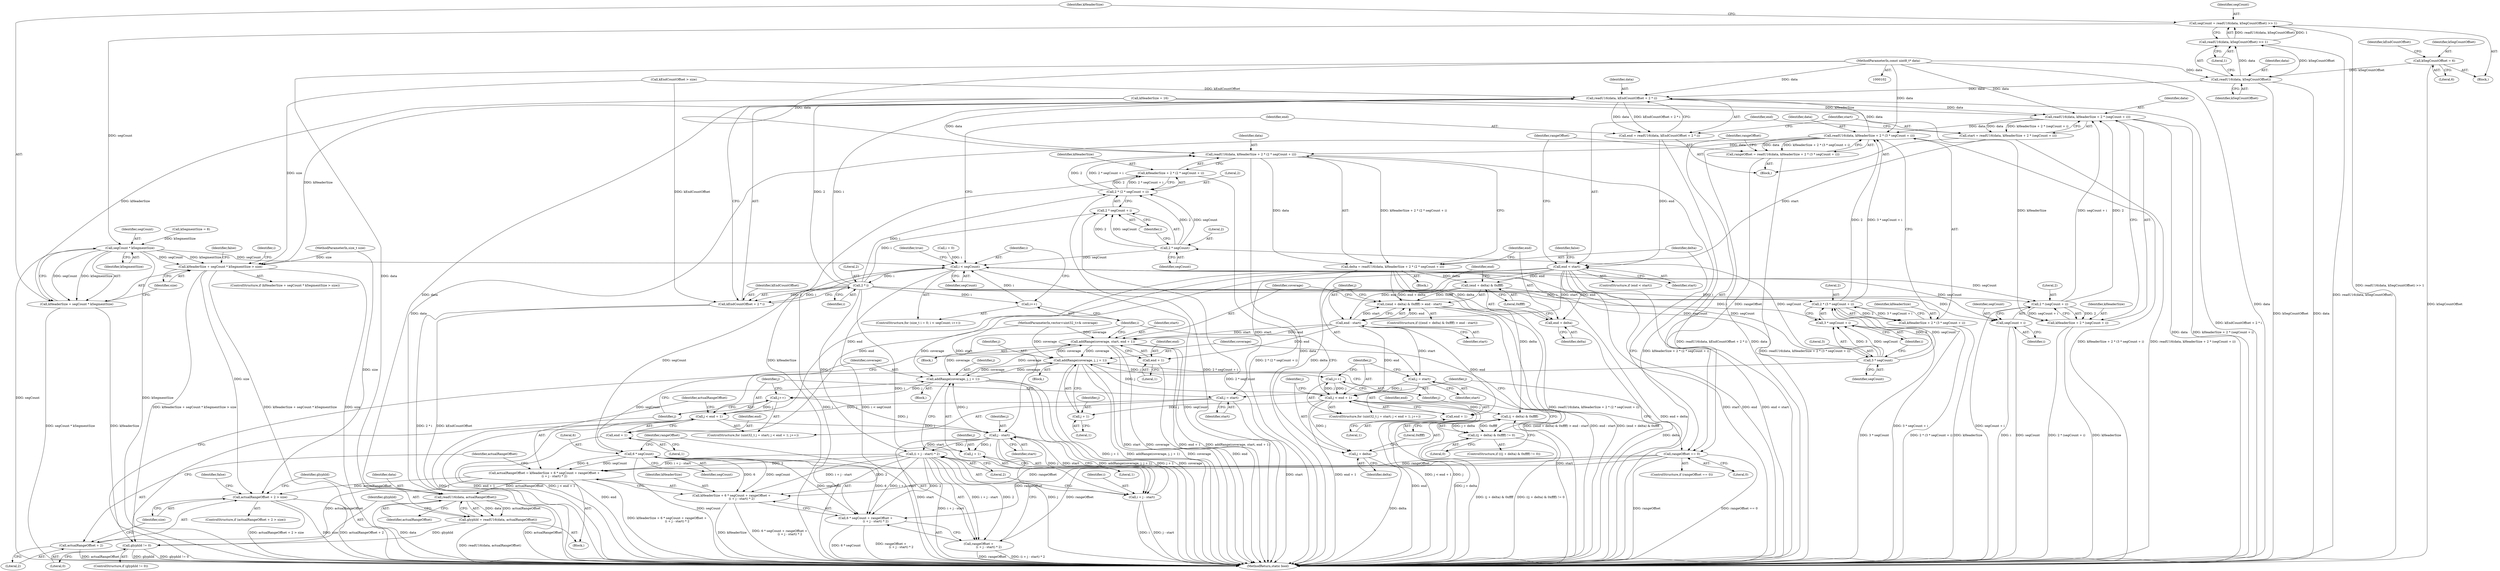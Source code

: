 digraph "0_Android_ca8ac8acdad662230ae37998c6c4091bb39402b6_1@API" {
"1000131" [label="(Call,segCount = readU16(data, kSegCountOffset) >> 1)"];
"1000133" [label="(Call,readU16(data, kSegCountOffset) >> 1)"];
"1000134" [label="(Call,readU16(data, kSegCountOffset))"];
"1000104" [label="(MethodParameterIn,const uint8_t* data)"];
"1000108" [label="(Call,kSegCountOffset = 6)"];
"1000142" [label="(Call,segCount * kSegmentSize)"];
"1000139" [label="(Call,kHeaderSize + segCount * kSegmentSize > size)"];
"1000303" [label="(Call,actualRangeOffset + 2 > size)"];
"1000140" [label="(Call,kHeaderSize + segCount * kSegmentSize)"];
"1000154" [label="(Call,i < segCount)"];
"1000167" [label="(Call,2 * i)"];
"1000157" [label="(Call,i++)"];
"1000163" [label="(Call,readU16(data, kEndCountOffset + 2 * i))"];
"1000161" [label="(Call,end = readU16(data, kEndCountOffset + 2 * i))"];
"1000183" [label="(Call,end < start)"];
"1000224" [label="(Call,(end + delta) & 0xffff)"];
"1000223" [label="(Call,((end + delta) & 0xffff) > end - start)"];
"1000225" [label="(Call,end + delta)"];
"1000229" [label="(Call,end - start)"];
"1000233" [label="(Call,addRange(coverage, start, end + 1))"];
"1000263" [label="(Call,addRange(coverage, j, j + 1))"];
"1000251" [label="(Call,j++)"];
"1000246" [label="(Call,j < end + 1)"];
"1000256" [label="(Call,(j + delta) & 0xffff)"];
"1000255" [label="(Call,((j + delta) & 0xffff) != 0)"];
"1000257" [label="(Call,j + delta)"];
"1000266" [label="(Call,j + 1)"];
"1000322" [label="(Call,addRange(coverage, j, j + 1))"];
"1000281" [label="(Call,j++)"];
"1000276" [label="(Call,j < end + 1)"];
"1000298" [label="(Call,j - start)"];
"1000295" [label="(Call,(i + j - start) * 2)"];
"1000285" [label="(Call,actualRangeOffset = kHeaderSize + 6 * segCount + rangeOffset +\n                     (i + j - start) * 2)"];
"1000304" [label="(Call,actualRangeOffset + 2)"];
"1000314" [label="(Call,readU16(data, actualRangeOffset))"];
"1000312" [label="(Call,glyphId = readU16(data, actualRangeOffset))"];
"1000318" [label="(Call,glyphId != 0)"];
"1000287" [label="(Call,kHeaderSize + 6 * segCount + rangeOffset +\n                     (i + j - start) * 2)"];
"1000289" [label="(Call,6 * segCount + rangeOffset +\n                     (i + j - start) * 2)"];
"1000293" [label="(Call,rangeOffset +\n                     (i + j - start) * 2)"];
"1000296" [label="(Call,i + j - start)"];
"1000325" [label="(Call,j + 1)"];
"1000236" [label="(Call,end + 1)"];
"1000243" [label="(Call,j = start)"];
"1000248" [label="(Call,end + 1)"];
"1000273" [label="(Call,j = start)"];
"1000278" [label="(Call,end + 1)"];
"1000173" [label="(Call,readU16(data, kHeaderSize + 2 * (segCount + i)))"];
"1000171" [label="(Call,start = readU16(data, kHeaderSize + 2 * (segCount + i)))"];
"1000192" [label="(Call,readU16(data, kHeaderSize + 2 * (3 * segCount + i)))"];
"1000190" [label="(Call,rangeOffset = readU16(data, kHeaderSize + 2 * (3 * segCount + i)))"];
"1000204" [label="(Call,rangeOffset == 0)"];
"1000211" [label="(Call,readU16(data, kHeaderSize + 2 * (2 * segCount + i)))"];
"1000209" [label="(Call,delta = readU16(data, kHeaderSize + 2 * (2 * segCount + i)))"];
"1000165" [label="(Call,kEndCountOffset + 2 * i)"];
"1000177" [label="(Call,2 * (segCount + i))"];
"1000175" [label="(Call,kHeaderSize + 2 * (segCount + i))"];
"1000179" [label="(Call,segCount + i)"];
"1000196" [label="(Call,2 * (3 * segCount + i))"];
"1000194" [label="(Call,kHeaderSize + 2 * (3 * segCount + i))"];
"1000198" [label="(Call,3 * segCount + i)"];
"1000215" [label="(Call,2 * (2 * segCount + i))"];
"1000213" [label="(Call,kHeaderSize + 2 * (2 * segCount + i))"];
"1000217" [label="(Call,2 * segCount + i)"];
"1000199" [label="(Call,3 * segCount)"];
"1000218" [label="(Call,2 * segCount)"];
"1000290" [label="(Call,6 * segCount)"];
"1000224" [label="(Call,(end + delta) & 0xffff)"];
"1000133" [label="(Call,readU16(data, kSegCountOffset) >> 1)"];
"1000227" [label="(Identifier,delta)"];
"1000283" [label="(Block,)"];
"1000204" [label="(Call,rangeOffset == 0)"];
"1000124" [label="(Call,kEndCountOffset > size)"];
"1000177" [label="(Call,2 * (segCount + i))"];
"1000241" [label="(ControlStructure,for (uint32_t j = start; j < end + 1; j++))"];
"1000226" [label="(Identifier,end)"];
"1000275" [label="(Identifier,start)"];
"1000137" [label="(Literal,1)"];
"1000279" [label="(Identifier,end)"];
"1000277" [label="(Identifier,j)"];
"1000134" [label="(Call,readU16(data, kSegCountOffset))"];
"1000252" [label="(Identifier,j)"];
"1000203" [label="(ControlStructure,if (rangeOffset == 0))"];
"1000264" [label="(Identifier,coverage)"];
"1000166" [label="(Identifier,kEndCountOffset)"];
"1000257" [label="(Call,j + delta)"];
"1000250" [label="(Literal,1)"];
"1000183" [label="(Call,end < start)"];
"1000201" [label="(Identifier,segCount)"];
"1000302" [label="(ControlStructure,if (actualRangeOffset + 2 > size))"];
"1000213" [label="(Call,kHeaderSize + 2 * (2 * segCount + i))"];
"1000233" [label="(Call,addRange(coverage, start, end + 1))"];
"1000301" [label="(Literal,2)"];
"1000135" [label="(Identifier,data)"];
"1000139" [label="(Call,kHeaderSize + segCount * kSegmentSize > size)"];
"1000260" [label="(Literal,0xffff)"];
"1000175" [label="(Call,kHeaderSize + 2 * (segCount + i))"];
"1000298" [label="(Call,j - start)"];
"1000180" [label="(Identifier,segCount)"];
"1000312" [label="(Call,glyphId = readU16(data, actualRangeOffset))"];
"1000297" [label="(Identifier,i)"];
"1000109" [label="(Identifier,kSegCountOffset)"];
"1000132" [label="(Identifier,segCount)"];
"1000268" [label="(Literal,1)"];
"1000325" [label="(Call,j + 1)"];
"1000225" [label="(Call,end + delta)"];
"1000188" [label="(Identifier,false)"];
"1000172" [label="(Identifier,start)"];
"1000246" [label="(Call,j < end + 1)"];
"1000179" [label="(Call,segCount + i)"];
"1000322" [label="(Call,addRange(coverage, j, j + 1))"];
"1000181" [label="(Identifier,i)"];
"1000131" [label="(Call,segCount = readU16(data, kSegCountOffset) >> 1)"];
"1000222" [label="(ControlStructure,if (((end + delta) & 0xffff) > end - start))"];
"1000316" [label="(Identifier,actualRangeOffset)"];
"1000185" [label="(Identifier,start)"];
"1000199" [label="(Call,3 * segCount)"];
"1000165" [label="(Call,kEndCountOffset + 2 * i)"];
"1000209" [label="(Call,delta = readU16(data, kHeaderSize + 2 * (2 * segCount + i)))"];
"1000173" [label="(Call,readU16(data, kHeaderSize + 2 * (segCount + i)))"];
"1000116" [label="(Call,kHeaderSize = 16)"];
"1000258" [label="(Identifier,j)"];
"1000330" [label="(MethodReturn,static bool)"];
"1000299" [label="(Identifier,j)"];
"1000194" [label="(Call,kHeaderSize + 2 * (3 * segCount + i))"];
"1000265" [label="(Identifier,j)"];
"1000329" [label="(Identifier,true)"];
"1000168" [label="(Literal,2)"];
"1000324" [label="(Identifier,j)"];
"1000286" [label="(Identifier,actualRangeOffset)"];
"1000152" [label="(Identifier,i)"];
"1000212" [label="(Identifier,data)"];
"1000230" [label="(Identifier,end)"];
"1000159" [label="(Block,)"];
"1000191" [label="(Identifier,rangeOffset)"];
"1000198" [label="(Call,3 * segCount + i)"];
"1000140" [label="(Call,kHeaderSize + segCount * kSegmentSize)"];
"1000120" [label="(Call,kSegmentSize = 8)"];
"1000105" [label="(MethodParameterIn,size_t size)"];
"1000162" [label="(Identifier,end)"];
"1000261" [label="(Literal,0)"];
"1000217" [label="(Call,2 * segCount + i)"];
"1000327" [label="(Literal,1)"];
"1000138" [label="(ControlStructure,if (kHeaderSize + segCount * kSegmentSize > size))"];
"1000157" [label="(Call,i++)"];
"1000144" [label="(Identifier,kSegmentSize)"];
"1000229" [label="(Call,end - start)"];
"1000259" [label="(Identifier,delta)"];
"1000235" [label="(Identifier,start)"];
"1000323" [label="(Identifier,coverage)"];
"1000306" [label="(Literal,2)"];
"1000326" [label="(Identifier,j)"];
"1000245" [label="(Identifier,start)"];
"1000282" [label="(Identifier,j)"];
"1000148" [label="(Identifier,false)"];
"1000228" [label="(Literal,0xffff)"];
"1000300" [label="(Identifier,start)"];
"1000303" [label="(Call,actualRangeOffset + 2 > size)"];
"1000287" [label="(Call,kHeaderSize + 6 * segCount + rangeOffset +\n                     (i + j - start) * 2)"];
"1000232" [label="(Block,)"];
"1000154" [label="(Call,i < segCount)"];
"1000305" [label="(Identifier,actualRangeOffset)"];
"1000216" [label="(Literal,2)"];
"1000104" [label="(MethodParameterIn,const uint8_t* data)"];
"1000151" [label="(Call,i = 0)"];
"1000169" [label="(Identifier,i)"];
"1000263" [label="(Call,addRange(coverage, j, j + 1))"];
"1000143" [label="(Identifier,segCount)"];
"1000190" [label="(Call,rangeOffset = readU16(data, kHeaderSize + 2 * (3 * segCount + i)))"];
"1000161" [label="(Call,end = readU16(data, kEndCountOffset + 2 * i))"];
"1000267" [label="(Identifier,j)"];
"1000254" [label="(ControlStructure,if (((j + delta) & 0xffff) != 0))"];
"1000285" [label="(Call,actualRangeOffset = kHeaderSize + 6 * segCount + rangeOffset +\n                     (i + j - start) * 2)"];
"1000291" [label="(Literal,6)"];
"1000141" [label="(Identifier,kHeaderSize)"];
"1000200" [label="(Literal,3)"];
"1000184" [label="(Identifier,end)"];
"1000195" [label="(Identifier,kHeaderSize)"];
"1000314" [label="(Call,readU16(data, actualRangeOffset))"];
"1000155" [label="(Identifier,i)"];
"1000142" [label="(Call,segCount * kSegmentSize)"];
"1000292" [label="(Identifier,segCount)"];
"1000110" [label="(Literal,6)"];
"1000266" [label="(Call,j + 1)"];
"1000211" [label="(Call,readU16(data, kHeaderSize + 2 * (2 * segCount + i)))"];
"1000315" [label="(Identifier,data)"];
"1000234" [label="(Identifier,coverage)"];
"1000108" [label="(Call,kSegCountOffset = 6)"];
"1000197" [label="(Literal,2)"];
"1000248" [label="(Call,end + 1)"];
"1000244" [label="(Identifier,j)"];
"1000318" [label="(Call,glyphId != 0)"];
"1000176" [label="(Identifier,kHeaderSize)"];
"1000290" [label="(Call,6 * segCount)"];
"1000158" [label="(Identifier,i)"];
"1000196" [label="(Call,2 * (3 * segCount + i))"];
"1000271" [label="(ControlStructure,for (uint32_t j = start; j < end + 1; j++))"];
"1000163" [label="(Call,readU16(data, kEndCountOffset + 2 * i))"];
"1000149" [label="(ControlStructure,for (size_t i = 0; i < segCount; i++))"];
"1000238" [label="(Literal,1)"];
"1000293" [label="(Call,rangeOffset +\n                     (i + j - start) * 2)"];
"1000223" [label="(Call,((end + delta) & 0xffff) > end - start)"];
"1000304" [label="(Call,actualRangeOffset + 2)"];
"1000193" [label="(Identifier,data)"];
"1000276" [label="(Call,j < end + 1)"];
"1000207" [label="(Block,)"];
"1000262" [label="(Block,)"];
"1000320" [label="(Literal,0)"];
"1000255" [label="(Call,((j + delta) & 0xffff) != 0)"];
"1000294" [label="(Identifier,rangeOffset)"];
"1000288" [label="(Identifier,kHeaderSize)"];
"1000192" [label="(Call,readU16(data, kHeaderSize + 2 * (3 * segCount + i)))"];
"1000289" [label="(Call,6 * segCount + rangeOffset +\n                     (i + j - start) * 2)"];
"1000156" [label="(Identifier,segCount)"];
"1000280" [label="(Literal,1)"];
"1000321" [label="(Block,)"];
"1000220" [label="(Identifier,segCount)"];
"1000313" [label="(Identifier,glyphId)"];
"1000218" [label="(Call,2 * segCount)"];
"1000210" [label="(Identifier,delta)"];
"1000295" [label="(Call,(i + j - start) * 2)"];
"1000296" [label="(Call,i + j - start)"];
"1000247" [label="(Identifier,j)"];
"1000164" [label="(Identifier,data)"];
"1000182" [label="(ControlStructure,if (end < start))"];
"1000174" [label="(Identifier,data)"];
"1000251" [label="(Call,j++)"];
"1000256" [label="(Call,(j + delta) & 0xffff)"];
"1000219" [label="(Literal,2)"];
"1000145" [label="(Identifier,size)"];
"1000171" [label="(Call,start = readU16(data, kHeaderSize + 2 * (segCount + i)))"];
"1000214" [label="(Identifier,kHeaderSize)"];
"1000178" [label="(Literal,2)"];
"1000281" [label="(Call,j++)"];
"1000205" [label="(Identifier,rangeOffset)"];
"1000236" [label="(Call,end + 1)"];
"1000249" [label="(Identifier,end)"];
"1000103" [label="(MethodParameterIn,vector<uint32_t>& coverage)"];
"1000106" [label="(Block,)"];
"1000273" [label="(Call,j = start)"];
"1000231" [label="(Identifier,start)"];
"1000221" [label="(Identifier,i)"];
"1000215" [label="(Call,2 * (2 * segCount + i))"];
"1000237" [label="(Identifier,end)"];
"1000206" [label="(Literal,0)"];
"1000319" [label="(Identifier,glyphId)"];
"1000113" [label="(Identifier,kEndCountOffset)"];
"1000243" [label="(Call,j = start)"];
"1000317" [label="(ControlStructure,if (glyphId != 0))"];
"1000278" [label="(Call,end + 1)"];
"1000307" [label="(Identifier,size)"];
"1000202" [label="(Identifier,i)"];
"1000167" [label="(Call,2 * i)"];
"1000274" [label="(Identifier,j)"];
"1000310" [label="(Identifier,false)"];
"1000136" [label="(Identifier,kSegCountOffset)"];
"1000131" -> "1000106"  [label="AST: "];
"1000131" -> "1000133"  [label="CFG: "];
"1000132" -> "1000131"  [label="AST: "];
"1000133" -> "1000131"  [label="AST: "];
"1000141" -> "1000131"  [label="CFG: "];
"1000131" -> "1000330"  [label="DDG: readU16(data, kSegCountOffset) >> 1"];
"1000133" -> "1000131"  [label="DDG: readU16(data, kSegCountOffset)"];
"1000133" -> "1000131"  [label="DDG: 1"];
"1000131" -> "1000142"  [label="DDG: segCount"];
"1000133" -> "1000137"  [label="CFG: "];
"1000134" -> "1000133"  [label="AST: "];
"1000137" -> "1000133"  [label="AST: "];
"1000133" -> "1000330"  [label="DDG: readU16(data, kSegCountOffset)"];
"1000134" -> "1000133"  [label="DDG: data"];
"1000134" -> "1000133"  [label="DDG: kSegCountOffset"];
"1000134" -> "1000136"  [label="CFG: "];
"1000135" -> "1000134"  [label="AST: "];
"1000136" -> "1000134"  [label="AST: "];
"1000137" -> "1000134"  [label="CFG: "];
"1000134" -> "1000330"  [label="DDG: data"];
"1000134" -> "1000330"  [label="DDG: kSegCountOffset"];
"1000104" -> "1000134"  [label="DDG: data"];
"1000108" -> "1000134"  [label="DDG: kSegCountOffset"];
"1000134" -> "1000163"  [label="DDG: data"];
"1000104" -> "1000102"  [label="AST: "];
"1000104" -> "1000330"  [label="DDG: data"];
"1000104" -> "1000163"  [label="DDG: data"];
"1000104" -> "1000173"  [label="DDG: data"];
"1000104" -> "1000192"  [label="DDG: data"];
"1000104" -> "1000211"  [label="DDG: data"];
"1000104" -> "1000314"  [label="DDG: data"];
"1000108" -> "1000106"  [label="AST: "];
"1000108" -> "1000110"  [label="CFG: "];
"1000109" -> "1000108"  [label="AST: "];
"1000110" -> "1000108"  [label="AST: "];
"1000113" -> "1000108"  [label="CFG: "];
"1000108" -> "1000330"  [label="DDG: kSegCountOffset"];
"1000142" -> "1000140"  [label="AST: "];
"1000142" -> "1000144"  [label="CFG: "];
"1000143" -> "1000142"  [label="AST: "];
"1000144" -> "1000142"  [label="AST: "];
"1000140" -> "1000142"  [label="CFG: "];
"1000142" -> "1000330"  [label="DDG: kSegmentSize"];
"1000142" -> "1000330"  [label="DDG: segCount"];
"1000142" -> "1000139"  [label="DDG: segCount"];
"1000142" -> "1000139"  [label="DDG: kSegmentSize"];
"1000142" -> "1000140"  [label="DDG: segCount"];
"1000142" -> "1000140"  [label="DDG: kSegmentSize"];
"1000120" -> "1000142"  [label="DDG: kSegmentSize"];
"1000142" -> "1000154"  [label="DDG: segCount"];
"1000139" -> "1000138"  [label="AST: "];
"1000139" -> "1000145"  [label="CFG: "];
"1000140" -> "1000139"  [label="AST: "];
"1000145" -> "1000139"  [label="AST: "];
"1000148" -> "1000139"  [label="CFG: "];
"1000152" -> "1000139"  [label="CFG: "];
"1000139" -> "1000330"  [label="DDG: kHeaderSize + segCount * kSegmentSize > size"];
"1000139" -> "1000330"  [label="DDG: kHeaderSize + segCount * kSegmentSize"];
"1000139" -> "1000330"  [label="DDG: size"];
"1000116" -> "1000139"  [label="DDG: kHeaderSize"];
"1000124" -> "1000139"  [label="DDG: size"];
"1000105" -> "1000139"  [label="DDG: size"];
"1000139" -> "1000303"  [label="DDG: size"];
"1000303" -> "1000302"  [label="AST: "];
"1000303" -> "1000307"  [label="CFG: "];
"1000304" -> "1000303"  [label="AST: "];
"1000307" -> "1000303"  [label="AST: "];
"1000310" -> "1000303"  [label="CFG: "];
"1000313" -> "1000303"  [label="CFG: "];
"1000303" -> "1000330"  [label="DDG: actualRangeOffset + 2"];
"1000303" -> "1000330"  [label="DDG: actualRangeOffset + 2 > size"];
"1000303" -> "1000330"  [label="DDG: size"];
"1000285" -> "1000303"  [label="DDG: actualRangeOffset"];
"1000105" -> "1000303"  [label="DDG: size"];
"1000141" -> "1000140"  [label="AST: "];
"1000145" -> "1000140"  [label="CFG: "];
"1000140" -> "1000330"  [label="DDG: segCount * kSegmentSize"];
"1000140" -> "1000330"  [label="DDG: kHeaderSize"];
"1000116" -> "1000140"  [label="DDG: kHeaderSize"];
"1000154" -> "1000149"  [label="AST: "];
"1000154" -> "1000156"  [label="CFG: "];
"1000155" -> "1000154"  [label="AST: "];
"1000156" -> "1000154"  [label="AST: "];
"1000162" -> "1000154"  [label="CFG: "];
"1000329" -> "1000154"  [label="CFG: "];
"1000154" -> "1000330"  [label="DDG: segCount"];
"1000154" -> "1000330"  [label="DDG: i"];
"1000154" -> "1000330"  [label="DDG: i < segCount"];
"1000151" -> "1000154"  [label="DDG: i"];
"1000157" -> "1000154"  [label="DDG: i"];
"1000199" -> "1000154"  [label="DDG: segCount"];
"1000290" -> "1000154"  [label="DDG: segCount"];
"1000218" -> "1000154"  [label="DDG: segCount"];
"1000154" -> "1000167"  [label="DDG: i"];
"1000154" -> "1000177"  [label="DDG: segCount"];
"1000154" -> "1000179"  [label="DDG: segCount"];
"1000154" -> "1000199"  [label="DDG: segCount"];
"1000167" -> "1000165"  [label="AST: "];
"1000167" -> "1000169"  [label="CFG: "];
"1000168" -> "1000167"  [label="AST: "];
"1000169" -> "1000167"  [label="AST: "];
"1000165" -> "1000167"  [label="CFG: "];
"1000167" -> "1000157"  [label="DDG: i"];
"1000167" -> "1000163"  [label="DDG: 2"];
"1000167" -> "1000163"  [label="DDG: i"];
"1000167" -> "1000165"  [label="DDG: 2"];
"1000167" -> "1000165"  [label="DDG: i"];
"1000167" -> "1000177"  [label="DDG: i"];
"1000167" -> "1000179"  [label="DDG: i"];
"1000167" -> "1000196"  [label="DDG: i"];
"1000167" -> "1000198"  [label="DDG: i"];
"1000167" -> "1000215"  [label="DDG: i"];
"1000167" -> "1000217"  [label="DDG: i"];
"1000167" -> "1000295"  [label="DDG: i"];
"1000167" -> "1000296"  [label="DDG: i"];
"1000157" -> "1000149"  [label="AST: "];
"1000157" -> "1000158"  [label="CFG: "];
"1000158" -> "1000157"  [label="AST: "];
"1000155" -> "1000157"  [label="CFG: "];
"1000163" -> "1000161"  [label="AST: "];
"1000163" -> "1000165"  [label="CFG: "];
"1000164" -> "1000163"  [label="AST: "];
"1000165" -> "1000163"  [label="AST: "];
"1000161" -> "1000163"  [label="CFG: "];
"1000163" -> "1000330"  [label="DDG: kEndCountOffset + 2 * i"];
"1000163" -> "1000161"  [label="DDG: data"];
"1000163" -> "1000161"  [label="DDG: kEndCountOffset + 2 * i"];
"1000314" -> "1000163"  [label="DDG: data"];
"1000211" -> "1000163"  [label="DDG: data"];
"1000192" -> "1000163"  [label="DDG: data"];
"1000124" -> "1000163"  [label="DDG: kEndCountOffset"];
"1000163" -> "1000173"  [label="DDG: data"];
"1000161" -> "1000159"  [label="AST: "];
"1000162" -> "1000161"  [label="AST: "];
"1000172" -> "1000161"  [label="CFG: "];
"1000161" -> "1000330"  [label="DDG: readU16(data, kEndCountOffset + 2 * i)"];
"1000161" -> "1000183"  [label="DDG: end"];
"1000183" -> "1000182"  [label="AST: "];
"1000183" -> "1000185"  [label="CFG: "];
"1000184" -> "1000183"  [label="AST: "];
"1000185" -> "1000183"  [label="AST: "];
"1000188" -> "1000183"  [label="CFG: "];
"1000191" -> "1000183"  [label="CFG: "];
"1000183" -> "1000330"  [label="DDG: start"];
"1000183" -> "1000330"  [label="DDG: end"];
"1000183" -> "1000330"  [label="DDG: end < start"];
"1000171" -> "1000183"  [label="DDG: start"];
"1000183" -> "1000224"  [label="DDG: end"];
"1000183" -> "1000225"  [label="DDG: end"];
"1000183" -> "1000229"  [label="DDG: end"];
"1000183" -> "1000229"  [label="DDG: start"];
"1000183" -> "1000273"  [label="DDG: start"];
"1000183" -> "1000276"  [label="DDG: end"];
"1000183" -> "1000278"  [label="DDG: end"];
"1000183" -> "1000298"  [label="DDG: start"];
"1000224" -> "1000223"  [label="AST: "];
"1000224" -> "1000228"  [label="CFG: "];
"1000225" -> "1000224"  [label="AST: "];
"1000228" -> "1000224"  [label="AST: "];
"1000230" -> "1000224"  [label="CFG: "];
"1000224" -> "1000330"  [label="DDG: end + delta"];
"1000224" -> "1000223"  [label="DDG: end + delta"];
"1000224" -> "1000223"  [label="DDG: 0xffff"];
"1000209" -> "1000224"  [label="DDG: delta"];
"1000223" -> "1000222"  [label="AST: "];
"1000223" -> "1000229"  [label="CFG: "];
"1000229" -> "1000223"  [label="AST: "];
"1000234" -> "1000223"  [label="CFG: "];
"1000244" -> "1000223"  [label="CFG: "];
"1000223" -> "1000330"  [label="DDG: ((end + delta) & 0xffff) > end - start"];
"1000223" -> "1000330"  [label="DDG: end - start"];
"1000223" -> "1000330"  [label="DDG: (end + delta) & 0xffff"];
"1000229" -> "1000223"  [label="DDG: end"];
"1000229" -> "1000223"  [label="DDG: start"];
"1000225" -> "1000227"  [label="CFG: "];
"1000226" -> "1000225"  [label="AST: "];
"1000227" -> "1000225"  [label="AST: "];
"1000228" -> "1000225"  [label="CFG: "];
"1000225" -> "1000330"  [label="DDG: delta"];
"1000209" -> "1000225"  [label="DDG: delta"];
"1000229" -> "1000231"  [label="CFG: "];
"1000230" -> "1000229"  [label="AST: "];
"1000231" -> "1000229"  [label="AST: "];
"1000229" -> "1000233"  [label="DDG: start"];
"1000229" -> "1000233"  [label="DDG: end"];
"1000229" -> "1000236"  [label="DDG: end"];
"1000229" -> "1000243"  [label="DDG: start"];
"1000229" -> "1000246"  [label="DDG: end"];
"1000229" -> "1000248"  [label="DDG: end"];
"1000233" -> "1000232"  [label="AST: "];
"1000233" -> "1000236"  [label="CFG: "];
"1000234" -> "1000233"  [label="AST: "];
"1000235" -> "1000233"  [label="AST: "];
"1000236" -> "1000233"  [label="AST: "];
"1000158" -> "1000233"  [label="CFG: "];
"1000233" -> "1000330"  [label="DDG: end + 1"];
"1000233" -> "1000330"  [label="DDG: addRange(coverage, start, end + 1)"];
"1000233" -> "1000330"  [label="DDG: start"];
"1000233" -> "1000330"  [label="DDG: coverage"];
"1000263" -> "1000233"  [label="DDG: coverage"];
"1000322" -> "1000233"  [label="DDG: coverage"];
"1000103" -> "1000233"  [label="DDG: coverage"];
"1000233" -> "1000263"  [label="DDG: coverage"];
"1000233" -> "1000322"  [label="DDG: coverage"];
"1000263" -> "1000262"  [label="AST: "];
"1000263" -> "1000266"  [label="CFG: "];
"1000264" -> "1000263"  [label="AST: "];
"1000265" -> "1000263"  [label="AST: "];
"1000266" -> "1000263"  [label="AST: "];
"1000252" -> "1000263"  [label="CFG: "];
"1000263" -> "1000330"  [label="DDG: j + 1"];
"1000263" -> "1000330"  [label="DDG: addRange(coverage, j, j + 1)"];
"1000263" -> "1000330"  [label="DDG: coverage"];
"1000263" -> "1000251"  [label="DDG: j"];
"1000322" -> "1000263"  [label="DDG: coverage"];
"1000103" -> "1000263"  [label="DDG: coverage"];
"1000246" -> "1000263"  [label="DDG: j"];
"1000263" -> "1000322"  [label="DDG: coverage"];
"1000251" -> "1000241"  [label="AST: "];
"1000251" -> "1000252"  [label="CFG: "];
"1000252" -> "1000251"  [label="AST: "];
"1000247" -> "1000251"  [label="CFG: "];
"1000251" -> "1000246"  [label="DDG: j"];
"1000246" -> "1000251"  [label="DDG: j"];
"1000246" -> "1000241"  [label="AST: "];
"1000246" -> "1000248"  [label="CFG: "];
"1000247" -> "1000246"  [label="AST: "];
"1000248" -> "1000246"  [label="AST: "];
"1000258" -> "1000246"  [label="CFG: "];
"1000158" -> "1000246"  [label="CFG: "];
"1000246" -> "1000330"  [label="DDG: end + 1"];
"1000246" -> "1000330"  [label="DDG: j < end + 1"];
"1000246" -> "1000330"  [label="DDG: j"];
"1000243" -> "1000246"  [label="DDG: j"];
"1000246" -> "1000256"  [label="DDG: j"];
"1000246" -> "1000257"  [label="DDG: j"];
"1000246" -> "1000266"  [label="DDG: j"];
"1000256" -> "1000255"  [label="AST: "];
"1000256" -> "1000260"  [label="CFG: "];
"1000257" -> "1000256"  [label="AST: "];
"1000260" -> "1000256"  [label="AST: "];
"1000261" -> "1000256"  [label="CFG: "];
"1000256" -> "1000330"  [label="DDG: j + delta"];
"1000256" -> "1000255"  [label="DDG: j + delta"];
"1000256" -> "1000255"  [label="DDG: 0xffff"];
"1000209" -> "1000256"  [label="DDG: delta"];
"1000255" -> "1000254"  [label="AST: "];
"1000255" -> "1000261"  [label="CFG: "];
"1000261" -> "1000255"  [label="AST: "];
"1000264" -> "1000255"  [label="CFG: "];
"1000252" -> "1000255"  [label="CFG: "];
"1000255" -> "1000330"  [label="DDG: ((j + delta) & 0xffff) != 0"];
"1000255" -> "1000330"  [label="DDG: (j + delta) & 0xffff"];
"1000257" -> "1000259"  [label="CFG: "];
"1000258" -> "1000257"  [label="AST: "];
"1000259" -> "1000257"  [label="AST: "];
"1000260" -> "1000257"  [label="CFG: "];
"1000257" -> "1000330"  [label="DDG: delta"];
"1000209" -> "1000257"  [label="DDG: delta"];
"1000266" -> "1000268"  [label="CFG: "];
"1000267" -> "1000266"  [label="AST: "];
"1000268" -> "1000266"  [label="AST: "];
"1000322" -> "1000321"  [label="AST: "];
"1000322" -> "1000325"  [label="CFG: "];
"1000323" -> "1000322"  [label="AST: "];
"1000324" -> "1000322"  [label="AST: "];
"1000325" -> "1000322"  [label="AST: "];
"1000282" -> "1000322"  [label="CFG: "];
"1000322" -> "1000330"  [label="DDG: addRange(coverage, j, j + 1)"];
"1000322" -> "1000330"  [label="DDG: j + 1"];
"1000322" -> "1000330"  [label="DDG: coverage"];
"1000322" -> "1000281"  [label="DDG: j"];
"1000103" -> "1000322"  [label="DDG: coverage"];
"1000298" -> "1000322"  [label="DDG: j"];
"1000281" -> "1000271"  [label="AST: "];
"1000281" -> "1000282"  [label="CFG: "];
"1000282" -> "1000281"  [label="AST: "];
"1000277" -> "1000281"  [label="CFG: "];
"1000281" -> "1000276"  [label="DDG: j"];
"1000298" -> "1000281"  [label="DDG: j"];
"1000276" -> "1000271"  [label="AST: "];
"1000276" -> "1000278"  [label="CFG: "];
"1000277" -> "1000276"  [label="AST: "];
"1000278" -> "1000276"  [label="AST: "];
"1000286" -> "1000276"  [label="CFG: "];
"1000158" -> "1000276"  [label="CFG: "];
"1000276" -> "1000330"  [label="DDG: end + 1"];
"1000276" -> "1000330"  [label="DDG: j < end + 1"];
"1000276" -> "1000330"  [label="DDG: j"];
"1000273" -> "1000276"  [label="DDG: j"];
"1000276" -> "1000298"  [label="DDG: j"];
"1000298" -> "1000296"  [label="AST: "];
"1000298" -> "1000300"  [label="CFG: "];
"1000299" -> "1000298"  [label="AST: "];
"1000300" -> "1000298"  [label="AST: "];
"1000296" -> "1000298"  [label="CFG: "];
"1000298" -> "1000330"  [label="DDG: j"];
"1000298" -> "1000330"  [label="DDG: start"];
"1000298" -> "1000295"  [label="DDG: j"];
"1000298" -> "1000295"  [label="DDG: start"];
"1000298" -> "1000296"  [label="DDG: j"];
"1000298" -> "1000296"  [label="DDG: start"];
"1000298" -> "1000325"  [label="DDG: j"];
"1000295" -> "1000293"  [label="AST: "];
"1000295" -> "1000301"  [label="CFG: "];
"1000296" -> "1000295"  [label="AST: "];
"1000301" -> "1000295"  [label="AST: "];
"1000293" -> "1000295"  [label="CFG: "];
"1000295" -> "1000330"  [label="DDG: i + j - start"];
"1000295" -> "1000285"  [label="DDG: i + j - start"];
"1000295" -> "1000285"  [label="DDG: 2"];
"1000295" -> "1000287"  [label="DDG: i + j - start"];
"1000295" -> "1000287"  [label="DDG: 2"];
"1000295" -> "1000289"  [label="DDG: i + j - start"];
"1000295" -> "1000289"  [label="DDG: 2"];
"1000295" -> "1000293"  [label="DDG: i + j - start"];
"1000295" -> "1000293"  [label="DDG: 2"];
"1000285" -> "1000283"  [label="AST: "];
"1000285" -> "1000287"  [label="CFG: "];
"1000286" -> "1000285"  [label="AST: "];
"1000287" -> "1000285"  [label="AST: "];
"1000305" -> "1000285"  [label="CFG: "];
"1000285" -> "1000330"  [label="DDG: kHeaderSize + 6 * segCount + rangeOffset +\n                     (i + j - start) * 2"];
"1000290" -> "1000285"  [label="DDG: 6"];
"1000290" -> "1000285"  [label="DDG: segCount"];
"1000204" -> "1000285"  [label="DDG: rangeOffset"];
"1000285" -> "1000304"  [label="DDG: actualRangeOffset"];
"1000285" -> "1000314"  [label="DDG: actualRangeOffset"];
"1000304" -> "1000306"  [label="CFG: "];
"1000305" -> "1000304"  [label="AST: "];
"1000306" -> "1000304"  [label="AST: "];
"1000307" -> "1000304"  [label="CFG: "];
"1000304" -> "1000330"  [label="DDG: actualRangeOffset"];
"1000314" -> "1000312"  [label="AST: "];
"1000314" -> "1000316"  [label="CFG: "];
"1000315" -> "1000314"  [label="AST: "];
"1000316" -> "1000314"  [label="AST: "];
"1000312" -> "1000314"  [label="CFG: "];
"1000314" -> "1000330"  [label="DDG: data"];
"1000314" -> "1000330"  [label="DDG: actualRangeOffset"];
"1000314" -> "1000312"  [label="DDG: data"];
"1000314" -> "1000312"  [label="DDG: actualRangeOffset"];
"1000192" -> "1000314"  [label="DDG: data"];
"1000312" -> "1000283"  [label="AST: "];
"1000313" -> "1000312"  [label="AST: "];
"1000319" -> "1000312"  [label="CFG: "];
"1000312" -> "1000330"  [label="DDG: readU16(data, actualRangeOffset)"];
"1000312" -> "1000318"  [label="DDG: glyphId"];
"1000318" -> "1000317"  [label="AST: "];
"1000318" -> "1000320"  [label="CFG: "];
"1000319" -> "1000318"  [label="AST: "];
"1000320" -> "1000318"  [label="AST: "];
"1000323" -> "1000318"  [label="CFG: "];
"1000282" -> "1000318"  [label="CFG: "];
"1000318" -> "1000330"  [label="DDG: glyphId != 0"];
"1000318" -> "1000330"  [label="DDG: glyphId"];
"1000287" -> "1000289"  [label="CFG: "];
"1000288" -> "1000287"  [label="AST: "];
"1000289" -> "1000287"  [label="AST: "];
"1000287" -> "1000330"  [label="DDG: 6 * segCount + rangeOffset +\n                     (i + j - start) * 2"];
"1000287" -> "1000330"  [label="DDG: kHeaderSize"];
"1000290" -> "1000287"  [label="DDG: 6"];
"1000290" -> "1000287"  [label="DDG: segCount"];
"1000204" -> "1000287"  [label="DDG: rangeOffset"];
"1000289" -> "1000293"  [label="CFG: "];
"1000290" -> "1000289"  [label="AST: "];
"1000293" -> "1000289"  [label="AST: "];
"1000289" -> "1000330"  [label="DDG: 6 * segCount"];
"1000289" -> "1000330"  [label="DDG: rangeOffset +\n                     (i + j - start) * 2"];
"1000290" -> "1000289"  [label="DDG: 6"];
"1000290" -> "1000289"  [label="DDG: segCount"];
"1000204" -> "1000289"  [label="DDG: rangeOffset"];
"1000294" -> "1000293"  [label="AST: "];
"1000293" -> "1000330"  [label="DDG: rangeOffset"];
"1000293" -> "1000330"  [label="DDG: (i + j - start) * 2"];
"1000204" -> "1000293"  [label="DDG: rangeOffset"];
"1000297" -> "1000296"  [label="AST: "];
"1000301" -> "1000296"  [label="CFG: "];
"1000296" -> "1000330"  [label="DDG: j - start"];
"1000296" -> "1000330"  [label="DDG: i"];
"1000325" -> "1000327"  [label="CFG: "];
"1000326" -> "1000325"  [label="AST: "];
"1000327" -> "1000325"  [label="AST: "];
"1000236" -> "1000238"  [label="CFG: "];
"1000237" -> "1000236"  [label="AST: "];
"1000238" -> "1000236"  [label="AST: "];
"1000236" -> "1000330"  [label="DDG: end"];
"1000243" -> "1000241"  [label="AST: "];
"1000243" -> "1000245"  [label="CFG: "];
"1000244" -> "1000243"  [label="AST: "];
"1000245" -> "1000243"  [label="AST: "];
"1000247" -> "1000243"  [label="CFG: "];
"1000243" -> "1000330"  [label="DDG: start"];
"1000248" -> "1000250"  [label="CFG: "];
"1000249" -> "1000248"  [label="AST: "];
"1000250" -> "1000248"  [label="AST: "];
"1000248" -> "1000330"  [label="DDG: end"];
"1000273" -> "1000271"  [label="AST: "];
"1000273" -> "1000275"  [label="CFG: "];
"1000274" -> "1000273"  [label="AST: "];
"1000275" -> "1000273"  [label="AST: "];
"1000277" -> "1000273"  [label="CFG: "];
"1000273" -> "1000330"  [label="DDG: start"];
"1000278" -> "1000280"  [label="CFG: "];
"1000279" -> "1000278"  [label="AST: "];
"1000280" -> "1000278"  [label="AST: "];
"1000278" -> "1000330"  [label="DDG: end"];
"1000173" -> "1000171"  [label="AST: "];
"1000173" -> "1000175"  [label="CFG: "];
"1000174" -> "1000173"  [label="AST: "];
"1000175" -> "1000173"  [label="AST: "];
"1000171" -> "1000173"  [label="CFG: "];
"1000173" -> "1000330"  [label="DDG: data"];
"1000173" -> "1000330"  [label="DDG: kHeaderSize + 2 * (segCount + i)"];
"1000173" -> "1000171"  [label="DDG: data"];
"1000173" -> "1000171"  [label="DDG: kHeaderSize + 2 * (segCount + i)"];
"1000116" -> "1000173"  [label="DDG: kHeaderSize"];
"1000177" -> "1000173"  [label="DDG: 2"];
"1000177" -> "1000173"  [label="DDG: segCount + i"];
"1000173" -> "1000192"  [label="DDG: data"];
"1000171" -> "1000159"  [label="AST: "];
"1000172" -> "1000171"  [label="AST: "];
"1000184" -> "1000171"  [label="CFG: "];
"1000171" -> "1000330"  [label="DDG: readU16(data, kHeaderSize + 2 * (segCount + i))"];
"1000192" -> "1000190"  [label="AST: "];
"1000192" -> "1000194"  [label="CFG: "];
"1000193" -> "1000192"  [label="AST: "];
"1000194" -> "1000192"  [label="AST: "];
"1000190" -> "1000192"  [label="CFG: "];
"1000192" -> "1000330"  [label="DDG: kHeaderSize + 2 * (3 * segCount + i)"];
"1000192" -> "1000330"  [label="DDG: data"];
"1000192" -> "1000190"  [label="DDG: data"];
"1000192" -> "1000190"  [label="DDG: kHeaderSize + 2 * (3 * segCount + i)"];
"1000196" -> "1000192"  [label="DDG: 2"];
"1000196" -> "1000192"  [label="DDG: 3 * segCount + i"];
"1000192" -> "1000211"  [label="DDG: data"];
"1000190" -> "1000159"  [label="AST: "];
"1000191" -> "1000190"  [label="AST: "];
"1000205" -> "1000190"  [label="CFG: "];
"1000190" -> "1000330"  [label="DDG: readU16(data, kHeaderSize + 2 * (3 * segCount + i))"];
"1000190" -> "1000204"  [label="DDG: rangeOffset"];
"1000204" -> "1000203"  [label="AST: "];
"1000204" -> "1000206"  [label="CFG: "];
"1000205" -> "1000204"  [label="AST: "];
"1000206" -> "1000204"  [label="AST: "];
"1000210" -> "1000204"  [label="CFG: "];
"1000274" -> "1000204"  [label="CFG: "];
"1000204" -> "1000330"  [label="DDG: rangeOffset"];
"1000204" -> "1000330"  [label="DDG: rangeOffset == 0"];
"1000211" -> "1000209"  [label="AST: "];
"1000211" -> "1000213"  [label="CFG: "];
"1000212" -> "1000211"  [label="AST: "];
"1000213" -> "1000211"  [label="AST: "];
"1000209" -> "1000211"  [label="CFG: "];
"1000211" -> "1000330"  [label="DDG: data"];
"1000211" -> "1000330"  [label="DDG: kHeaderSize + 2 * (2 * segCount + i)"];
"1000211" -> "1000209"  [label="DDG: data"];
"1000211" -> "1000209"  [label="DDG: kHeaderSize + 2 * (2 * segCount + i)"];
"1000215" -> "1000211"  [label="DDG: 2"];
"1000215" -> "1000211"  [label="DDG: 2 * segCount + i"];
"1000209" -> "1000207"  [label="AST: "];
"1000210" -> "1000209"  [label="AST: "];
"1000226" -> "1000209"  [label="CFG: "];
"1000209" -> "1000330"  [label="DDG: readU16(data, kHeaderSize + 2 * (2 * segCount + i))"];
"1000166" -> "1000165"  [label="AST: "];
"1000165" -> "1000330"  [label="DDG: kEndCountOffset"];
"1000165" -> "1000330"  [label="DDG: 2 * i"];
"1000124" -> "1000165"  [label="DDG: kEndCountOffset"];
"1000177" -> "1000175"  [label="AST: "];
"1000177" -> "1000179"  [label="CFG: "];
"1000178" -> "1000177"  [label="AST: "];
"1000179" -> "1000177"  [label="AST: "];
"1000175" -> "1000177"  [label="CFG: "];
"1000177" -> "1000330"  [label="DDG: segCount + i"];
"1000177" -> "1000175"  [label="DDG: 2"];
"1000177" -> "1000175"  [label="DDG: segCount + i"];
"1000176" -> "1000175"  [label="AST: "];
"1000175" -> "1000330"  [label="DDG: kHeaderSize"];
"1000175" -> "1000330"  [label="DDG: 2 * (segCount + i)"];
"1000116" -> "1000175"  [label="DDG: kHeaderSize"];
"1000179" -> "1000181"  [label="CFG: "];
"1000180" -> "1000179"  [label="AST: "];
"1000181" -> "1000179"  [label="AST: "];
"1000179" -> "1000330"  [label="DDG: i"];
"1000179" -> "1000330"  [label="DDG: segCount"];
"1000196" -> "1000194"  [label="AST: "];
"1000196" -> "1000198"  [label="CFG: "];
"1000197" -> "1000196"  [label="AST: "];
"1000198" -> "1000196"  [label="AST: "];
"1000194" -> "1000196"  [label="CFG: "];
"1000196" -> "1000330"  [label="DDG: 3 * segCount + i"];
"1000196" -> "1000194"  [label="DDG: 2"];
"1000196" -> "1000194"  [label="DDG: 3 * segCount + i"];
"1000199" -> "1000196"  [label="DDG: 3"];
"1000199" -> "1000196"  [label="DDG: segCount"];
"1000195" -> "1000194"  [label="AST: "];
"1000194" -> "1000330"  [label="DDG: kHeaderSize"];
"1000194" -> "1000330"  [label="DDG: 2 * (3 * segCount + i)"];
"1000198" -> "1000202"  [label="CFG: "];
"1000199" -> "1000198"  [label="AST: "];
"1000202" -> "1000198"  [label="AST: "];
"1000198" -> "1000330"  [label="DDG: 3 * segCount"];
"1000199" -> "1000198"  [label="DDG: 3"];
"1000199" -> "1000198"  [label="DDG: segCount"];
"1000215" -> "1000213"  [label="AST: "];
"1000215" -> "1000217"  [label="CFG: "];
"1000216" -> "1000215"  [label="AST: "];
"1000217" -> "1000215"  [label="AST: "];
"1000213" -> "1000215"  [label="CFG: "];
"1000215" -> "1000330"  [label="DDG: 2 * segCount + i"];
"1000215" -> "1000213"  [label="DDG: 2"];
"1000215" -> "1000213"  [label="DDG: 2 * segCount + i"];
"1000218" -> "1000215"  [label="DDG: 2"];
"1000218" -> "1000215"  [label="DDG: segCount"];
"1000214" -> "1000213"  [label="AST: "];
"1000213" -> "1000330"  [label="DDG: kHeaderSize"];
"1000213" -> "1000330"  [label="DDG: 2 * (2 * segCount + i)"];
"1000217" -> "1000221"  [label="CFG: "];
"1000218" -> "1000217"  [label="AST: "];
"1000221" -> "1000217"  [label="AST: "];
"1000217" -> "1000330"  [label="DDG: 2 * segCount"];
"1000218" -> "1000217"  [label="DDG: 2"];
"1000218" -> "1000217"  [label="DDG: segCount"];
"1000199" -> "1000201"  [label="CFG: "];
"1000200" -> "1000199"  [label="AST: "];
"1000201" -> "1000199"  [label="AST: "];
"1000202" -> "1000199"  [label="CFG: "];
"1000199" -> "1000218"  [label="DDG: segCount"];
"1000199" -> "1000290"  [label="DDG: segCount"];
"1000218" -> "1000220"  [label="CFG: "];
"1000219" -> "1000218"  [label="AST: "];
"1000220" -> "1000218"  [label="AST: "];
"1000221" -> "1000218"  [label="CFG: "];
"1000290" -> "1000292"  [label="CFG: "];
"1000291" -> "1000290"  [label="AST: "];
"1000292" -> "1000290"  [label="AST: "];
"1000294" -> "1000290"  [label="CFG: "];
"1000290" -> "1000330"  [label="DDG: segCount"];
}
